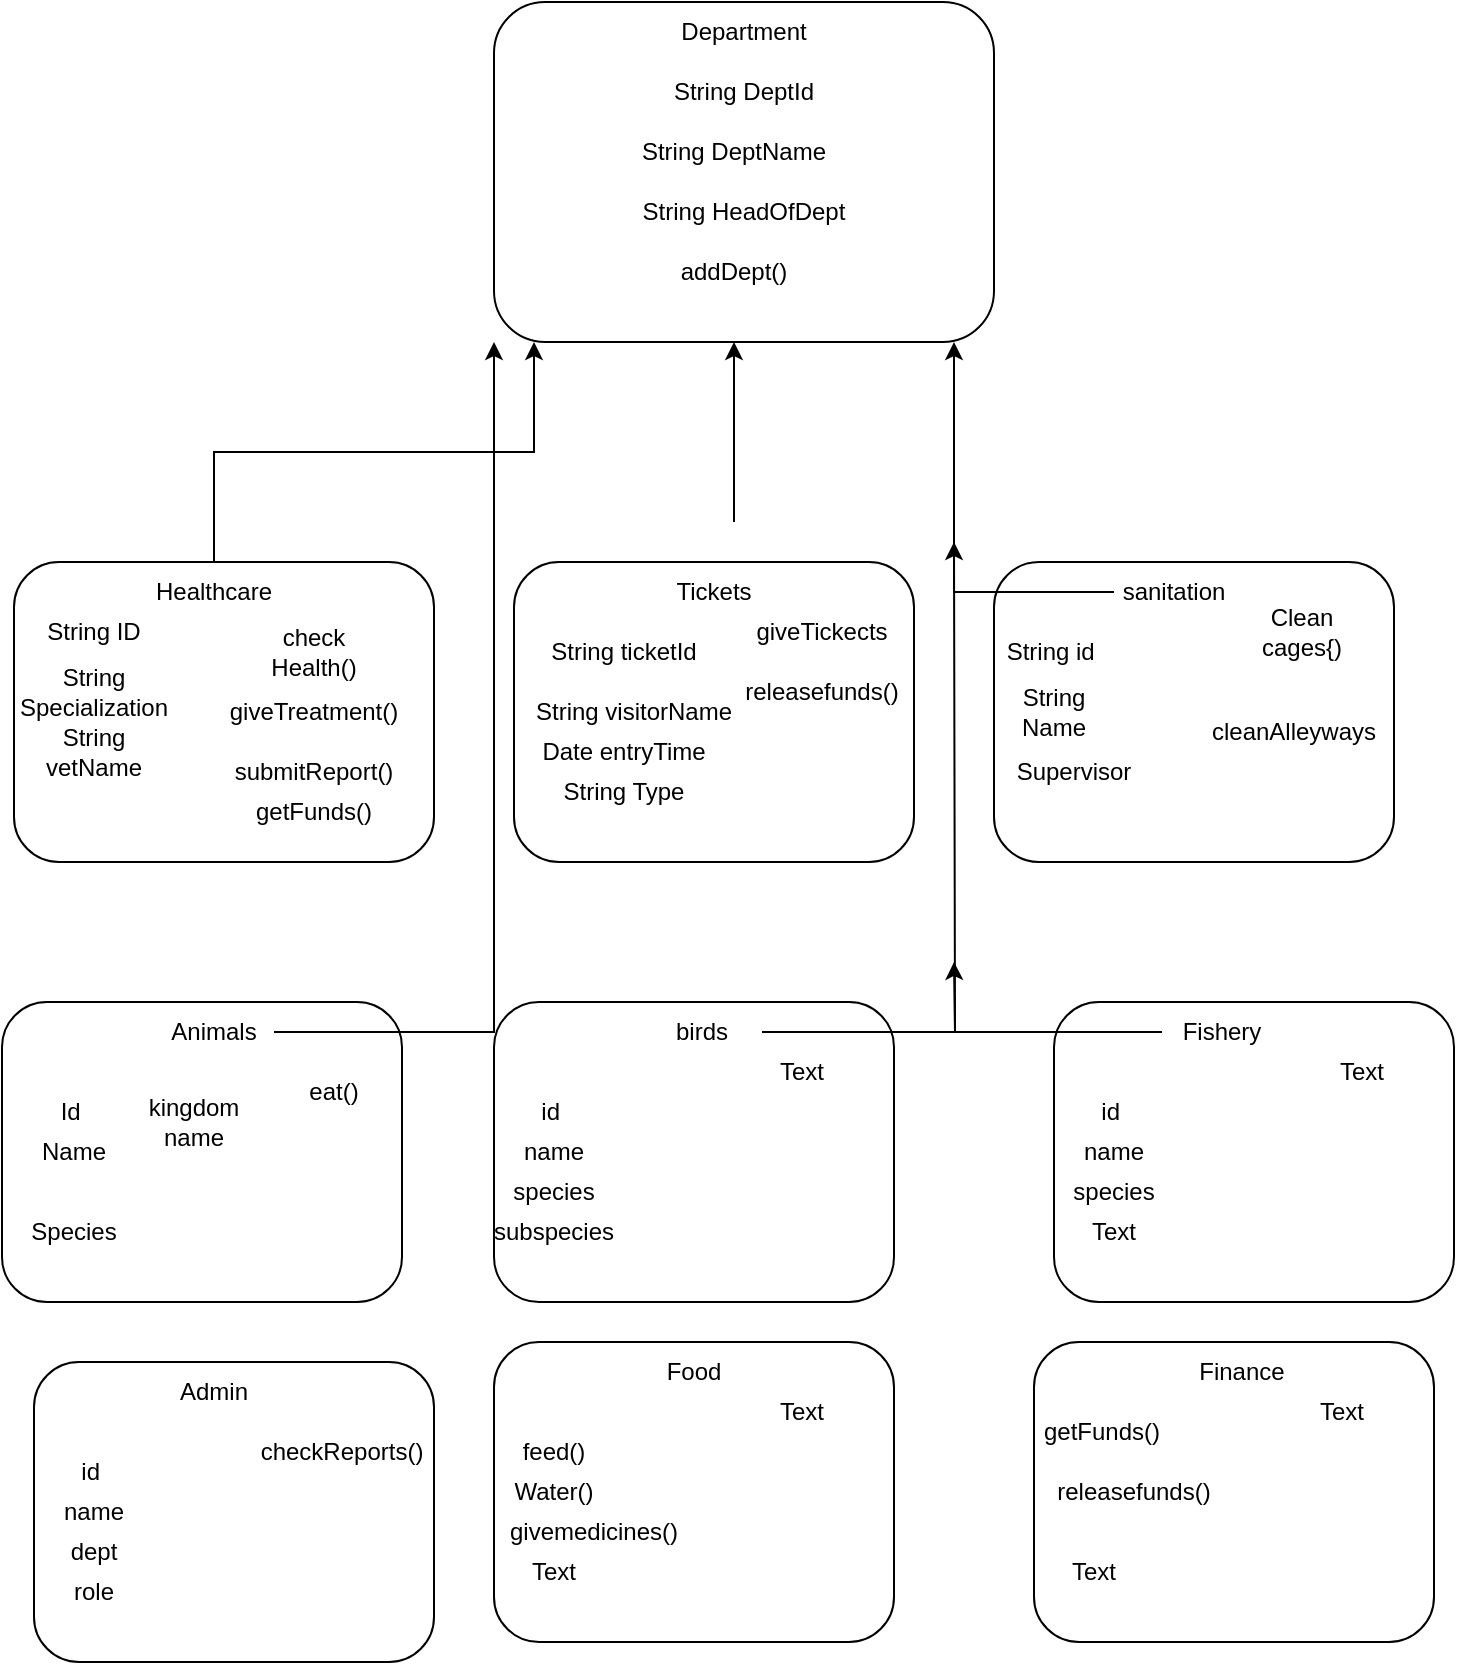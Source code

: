 <mxfile version="20.0.3" type="device"><diagram id="RsZEfWkox_Y9GUzrdjM9" name="Page-1"><mxGraphModel dx="423" dy="1641" grid="1" gridSize="10" guides="1" tooltips="1" connect="1" arrows="1" fold="1" page="1" pageScale="1" pageWidth="827" pageHeight="1169" math="0" shadow="0"><root><mxCell id="0"/><mxCell id="1" parent="0"/><mxCell id="hzsOaaDXBnfZEO8I3g8O-1" value="" style="rounded=1;whiteSpace=wrap;html=1;" vertex="1" parent="1"><mxGeometry x="280" y="-100" width="250" height="170" as="geometry"/></mxCell><mxCell id="hzsOaaDXBnfZEO8I3g8O-2" value="Department" style="text;html=1;strokeColor=none;fillColor=none;align=center;verticalAlign=middle;whiteSpace=wrap;rounded=0;" vertex="1" parent="1"><mxGeometry x="375" y="-100" width="60" height="30" as="geometry"/></mxCell><mxCell id="hzsOaaDXBnfZEO8I3g8O-4" value="" style="endArrow=classic;html=1;rounded=0;" edge="1" parent="1"><mxGeometry width="50" height="50" relative="1" as="geometry"><mxPoint x="400" y="160" as="sourcePoint"/><mxPoint x="400" y="70" as="targetPoint"/><Array as="points"><mxPoint x="400" y="70"/></Array></mxGeometry></mxCell><mxCell id="hzsOaaDXBnfZEO8I3g8O-5" value="" style="rounded=1;whiteSpace=wrap;html=1;" vertex="1" parent="1"><mxGeometry x="40" y="180" width="210" height="150" as="geometry"/></mxCell><mxCell id="hzsOaaDXBnfZEO8I3g8O-6" value="" style="rounded=1;whiteSpace=wrap;html=1;" vertex="1" parent="1"><mxGeometry x="290" y="180" width="200" height="150" as="geometry"/></mxCell><mxCell id="hzsOaaDXBnfZEO8I3g8O-16" value="String DeptId" style="text;html=1;strokeColor=none;fillColor=none;align=center;verticalAlign=middle;whiteSpace=wrap;rounded=0;" vertex="1" parent="1"><mxGeometry x="280" y="-70" width="250" height="30" as="geometry"/></mxCell><mxCell id="hzsOaaDXBnfZEO8I3g8O-17" value="String DeptName" style="text;html=1;strokeColor=none;fillColor=none;align=center;verticalAlign=middle;whiteSpace=wrap;rounded=0;" vertex="1" parent="1"><mxGeometry x="280" y="-40" width="240" height="30" as="geometry"/></mxCell><mxCell id="hzsOaaDXBnfZEO8I3g8O-18" value="String HeadOfDept" style="text;html=1;strokeColor=none;fillColor=none;align=center;verticalAlign=middle;whiteSpace=wrap;rounded=0;" vertex="1" parent="1"><mxGeometry x="280" y="-10" width="250" height="30" as="geometry"/></mxCell><mxCell id="hzsOaaDXBnfZEO8I3g8O-19" value="addDept()" style="text;html=1;strokeColor=none;fillColor=none;align=center;verticalAlign=middle;whiteSpace=wrap;rounded=0;" vertex="1" parent="1"><mxGeometry x="370" y="20" width="60" height="30" as="geometry"/></mxCell><mxCell id="hzsOaaDXBnfZEO8I3g8O-99" style="edgeStyle=orthogonalEdgeStyle;rounded=0;orthogonalLoop=1;jettySize=auto;html=1;exitX=0.5;exitY=0;exitDx=0;exitDy=0;entryX=0.08;entryY=1;entryDx=0;entryDy=0;entryPerimeter=0;" edge="1" parent="1" source="hzsOaaDXBnfZEO8I3g8O-29" target="hzsOaaDXBnfZEO8I3g8O-1"><mxGeometry relative="1" as="geometry"/></mxCell><mxCell id="hzsOaaDXBnfZEO8I3g8O-29" value="Healthcare&lt;br&gt;" style="text;html=1;strokeColor=none;fillColor=none;align=center;verticalAlign=middle;whiteSpace=wrap;rounded=0;" vertex="1" parent="1"><mxGeometry x="110" y="180" width="60" height="30" as="geometry"/></mxCell><mxCell id="hzsOaaDXBnfZEO8I3g8O-30" value="check Health()" style="text;html=1;strokeColor=none;fillColor=none;align=center;verticalAlign=middle;whiteSpace=wrap;rounded=0;" vertex="1" parent="1"><mxGeometry x="160" y="210" width="60" height="30" as="geometry"/></mxCell><mxCell id="hzsOaaDXBnfZEO8I3g8O-31" value="String vetName" style="text;html=1;strokeColor=none;fillColor=none;align=center;verticalAlign=middle;whiteSpace=wrap;rounded=0;" vertex="1" parent="1"><mxGeometry x="50" y="260" width="60" height="30" as="geometry"/></mxCell><mxCell id="hzsOaaDXBnfZEO8I3g8O-32" value="String Specialization" style="text;html=1;strokeColor=none;fillColor=none;align=center;verticalAlign=middle;whiteSpace=wrap;rounded=0;" vertex="1" parent="1"><mxGeometry x="50" y="230" width="60" height="30" as="geometry"/></mxCell><mxCell id="hzsOaaDXBnfZEO8I3g8O-33" value="giveTreatment()" style="text;html=1;strokeColor=none;fillColor=none;align=center;verticalAlign=middle;whiteSpace=wrap;rounded=0;" vertex="1" parent="1"><mxGeometry x="160" y="240" width="60" height="30" as="geometry"/></mxCell><mxCell id="hzsOaaDXBnfZEO8I3g8O-34" value="String ID" style="text;html=1;strokeColor=none;fillColor=none;align=center;verticalAlign=middle;whiteSpace=wrap;rounded=0;" vertex="1" parent="1"><mxGeometry x="50" y="200" width="60" height="30" as="geometry"/></mxCell><mxCell id="hzsOaaDXBnfZEO8I3g8O-36" value="submitReport()" style="text;html=1;strokeColor=none;fillColor=none;align=center;verticalAlign=middle;whiteSpace=wrap;rounded=0;" vertex="1" parent="1"><mxGeometry x="160" y="270" width="60" height="30" as="geometry"/></mxCell><mxCell id="hzsOaaDXBnfZEO8I3g8O-37" value="giveTickects" style="text;html=1;strokeColor=none;fillColor=none;align=center;verticalAlign=middle;whiteSpace=wrap;rounded=0;" vertex="1" parent="1"><mxGeometry x="414" y="200" width="60" height="30" as="geometry"/></mxCell><mxCell id="hzsOaaDXBnfZEO8I3g8O-38" value="String Type" style="text;html=1;strokeColor=none;fillColor=none;align=center;verticalAlign=middle;whiteSpace=wrap;rounded=0;" vertex="1" parent="1"><mxGeometry x="290" y="280" width="110" height="30" as="geometry"/></mxCell><mxCell id="hzsOaaDXBnfZEO8I3g8O-39" value="Date entryTime" style="text;html=1;strokeColor=none;fillColor=none;align=center;verticalAlign=middle;whiteSpace=wrap;rounded=0;" vertex="1" parent="1"><mxGeometry x="290" y="260" width="110" height="30" as="geometry"/></mxCell><mxCell id="hzsOaaDXBnfZEO8I3g8O-40" value="String visitorName" style="text;html=1;strokeColor=none;fillColor=none;align=center;verticalAlign=middle;whiteSpace=wrap;rounded=0;" vertex="1" parent="1"><mxGeometry x="290" y="240" width="120" height="30" as="geometry"/></mxCell><mxCell id="hzsOaaDXBnfZEO8I3g8O-41" value="String ticketId" style="text;html=1;strokeColor=none;fillColor=none;align=center;verticalAlign=middle;whiteSpace=wrap;rounded=0;" vertex="1" parent="1"><mxGeometry x="290" y="210" width="110" height="30" as="geometry"/></mxCell><mxCell id="hzsOaaDXBnfZEO8I3g8O-42" value="Tickets" style="text;html=1;strokeColor=none;fillColor=none;align=center;verticalAlign=middle;whiteSpace=wrap;rounded=0;" vertex="1" parent="1"><mxGeometry x="360" y="180" width="60" height="30" as="geometry"/></mxCell><mxCell id="hzsOaaDXBnfZEO8I3g8O-46" value="" style="rounded=1;whiteSpace=wrap;html=1;" vertex="1" parent="1"><mxGeometry x="530" y="180" width="200" height="150" as="geometry"/></mxCell><mxCell id="hzsOaaDXBnfZEO8I3g8O-47" value="Clean cages{)" style="text;html=1;strokeColor=none;fillColor=none;align=center;verticalAlign=middle;whiteSpace=wrap;rounded=0;" vertex="1" parent="1"><mxGeometry x="654" y="200" width="60" height="30" as="geometry"/></mxCell><mxCell id="hzsOaaDXBnfZEO8I3g8O-48" value="cleanAlleyways" style="text;html=1;strokeColor=none;fillColor=none;align=center;verticalAlign=middle;whiteSpace=wrap;rounded=0;" vertex="1" parent="1"><mxGeometry x="650" y="250" width="60" height="30" as="geometry"/></mxCell><mxCell id="hzsOaaDXBnfZEO8I3g8O-49" value="Supervisor" style="text;html=1;strokeColor=none;fillColor=none;align=center;verticalAlign=middle;whiteSpace=wrap;rounded=0;" vertex="1" parent="1"><mxGeometry x="540" y="270" width="60" height="30" as="geometry"/></mxCell><mxCell id="hzsOaaDXBnfZEO8I3g8O-50" value="String Name" style="text;html=1;strokeColor=none;fillColor=none;align=center;verticalAlign=middle;whiteSpace=wrap;rounded=0;" vertex="1" parent="1"><mxGeometry x="530" y="240" width="60" height="30" as="geometry"/></mxCell><mxCell id="hzsOaaDXBnfZEO8I3g8O-51" value="String id&amp;nbsp;" style="text;html=1;strokeColor=none;fillColor=none;align=center;verticalAlign=middle;whiteSpace=wrap;rounded=0;" vertex="1" parent="1"><mxGeometry x="530" y="210" width="60" height="30" as="geometry"/></mxCell><mxCell id="hzsOaaDXBnfZEO8I3g8O-100" style="edgeStyle=orthogonalEdgeStyle;rounded=0;orthogonalLoop=1;jettySize=auto;html=1;entryX=0.92;entryY=1;entryDx=0;entryDy=0;entryPerimeter=0;" edge="1" parent="1" source="hzsOaaDXBnfZEO8I3g8O-52" target="hzsOaaDXBnfZEO8I3g8O-1"><mxGeometry relative="1" as="geometry"/></mxCell><mxCell id="hzsOaaDXBnfZEO8I3g8O-52" value="sanitation" style="text;html=1;strokeColor=none;fillColor=none;align=center;verticalAlign=middle;whiteSpace=wrap;rounded=0;" vertex="1" parent="1"><mxGeometry x="590" y="180" width="60" height="30" as="geometry"/></mxCell><mxCell id="hzsOaaDXBnfZEO8I3g8O-53" value="" style="rounded=1;whiteSpace=wrap;html=1;" vertex="1" parent="1"><mxGeometry x="34" y="400" width="200" height="150" as="geometry"/></mxCell><mxCell id="hzsOaaDXBnfZEO8I3g8O-54" value="eat()" style="text;html=1;strokeColor=none;fillColor=none;align=center;verticalAlign=middle;whiteSpace=wrap;rounded=0;" vertex="1" parent="1"><mxGeometry x="170" y="430" width="60" height="30" as="geometry"/></mxCell><mxCell id="hzsOaaDXBnfZEO8I3g8O-55" value="Species" style="text;html=1;strokeColor=none;fillColor=none;align=center;verticalAlign=middle;whiteSpace=wrap;rounded=0;" vertex="1" parent="1"><mxGeometry x="40" y="500" width="60" height="30" as="geometry"/></mxCell><mxCell id="hzsOaaDXBnfZEO8I3g8O-56" value="kingdom name" style="text;html=1;strokeColor=none;fillColor=none;align=center;verticalAlign=middle;whiteSpace=wrap;rounded=0;" vertex="1" parent="1"><mxGeometry x="100" y="445" width="60" height="30" as="geometry"/></mxCell><mxCell id="hzsOaaDXBnfZEO8I3g8O-57" value="Name" style="text;html=1;strokeColor=none;fillColor=none;align=center;verticalAlign=middle;whiteSpace=wrap;rounded=0;" vertex="1" parent="1"><mxGeometry x="40" y="460" width="60" height="30" as="geometry"/></mxCell><mxCell id="hzsOaaDXBnfZEO8I3g8O-58" value="Id&amp;nbsp;" style="text;html=1;strokeColor=none;fillColor=none;align=center;verticalAlign=middle;whiteSpace=wrap;rounded=0;" vertex="1" parent="1"><mxGeometry x="40" y="440" width="60" height="30" as="geometry"/></mxCell><mxCell id="hzsOaaDXBnfZEO8I3g8O-101" style="edgeStyle=orthogonalEdgeStyle;rounded=0;orthogonalLoop=1;jettySize=auto;html=1;entryX=0;entryY=1;entryDx=0;entryDy=0;" edge="1" parent="1" source="hzsOaaDXBnfZEO8I3g8O-59" target="hzsOaaDXBnfZEO8I3g8O-1"><mxGeometry relative="1" as="geometry"/></mxCell><mxCell id="hzsOaaDXBnfZEO8I3g8O-59" value="Animals" style="text;html=1;strokeColor=none;fillColor=none;align=center;verticalAlign=middle;whiteSpace=wrap;rounded=0;" vertex="1" parent="1"><mxGeometry x="110" y="400" width="60" height="30" as="geometry"/></mxCell><mxCell id="hzsOaaDXBnfZEO8I3g8O-60" value="" style="rounded=1;whiteSpace=wrap;html=1;" vertex="1" parent="1"><mxGeometry x="280" y="400" width="200" height="150" as="geometry"/></mxCell><mxCell id="hzsOaaDXBnfZEO8I3g8O-61" value="Text" style="text;html=1;strokeColor=none;fillColor=none;align=center;verticalAlign=middle;whiteSpace=wrap;rounded=0;" vertex="1" parent="1"><mxGeometry x="404" y="420" width="60" height="30" as="geometry"/></mxCell><mxCell id="hzsOaaDXBnfZEO8I3g8O-62" value="subspecies" style="text;html=1;strokeColor=none;fillColor=none;align=center;verticalAlign=middle;whiteSpace=wrap;rounded=0;" vertex="1" parent="1"><mxGeometry x="280" y="500" width="60" height="30" as="geometry"/></mxCell><mxCell id="hzsOaaDXBnfZEO8I3g8O-63" value="species" style="text;html=1;strokeColor=none;fillColor=none;align=center;verticalAlign=middle;whiteSpace=wrap;rounded=0;" vertex="1" parent="1"><mxGeometry x="280" y="480" width="60" height="30" as="geometry"/></mxCell><mxCell id="hzsOaaDXBnfZEO8I3g8O-64" value="name" style="text;html=1;strokeColor=none;fillColor=none;align=center;verticalAlign=middle;whiteSpace=wrap;rounded=0;" vertex="1" parent="1"><mxGeometry x="280" y="460" width="60" height="30" as="geometry"/></mxCell><mxCell id="hzsOaaDXBnfZEO8I3g8O-65" value="id&amp;nbsp;" style="text;html=1;strokeColor=none;fillColor=none;align=center;verticalAlign=middle;whiteSpace=wrap;rounded=0;" vertex="1" parent="1"><mxGeometry x="280" y="440" width="60" height="30" as="geometry"/></mxCell><mxCell id="hzsOaaDXBnfZEO8I3g8O-102" style="edgeStyle=orthogonalEdgeStyle;rounded=0;orthogonalLoop=1;jettySize=auto;html=1;" edge="1" parent="1" source="hzsOaaDXBnfZEO8I3g8O-66"><mxGeometry relative="1" as="geometry"><mxPoint x="510" y="170" as="targetPoint"/></mxGeometry></mxCell><mxCell id="hzsOaaDXBnfZEO8I3g8O-66" value="birds" style="text;html=1;strokeColor=none;fillColor=none;align=center;verticalAlign=middle;whiteSpace=wrap;rounded=0;" vertex="1" parent="1"><mxGeometry x="354" y="400" width="60" height="30" as="geometry"/></mxCell><mxCell id="hzsOaaDXBnfZEO8I3g8O-67" value="" style="rounded=1;whiteSpace=wrap;html=1;" vertex="1" parent="1"><mxGeometry x="560" y="400" width="200" height="150" as="geometry"/></mxCell><mxCell id="hzsOaaDXBnfZEO8I3g8O-68" value="Text" style="text;html=1;strokeColor=none;fillColor=none;align=center;verticalAlign=middle;whiteSpace=wrap;rounded=0;" vertex="1" parent="1"><mxGeometry x="684" y="420" width="60" height="30" as="geometry"/></mxCell><mxCell id="hzsOaaDXBnfZEO8I3g8O-69" value="Text" style="text;html=1;strokeColor=none;fillColor=none;align=center;verticalAlign=middle;whiteSpace=wrap;rounded=0;" vertex="1" parent="1"><mxGeometry x="560" y="500" width="60" height="30" as="geometry"/></mxCell><mxCell id="hzsOaaDXBnfZEO8I3g8O-70" value="species" style="text;html=1;strokeColor=none;fillColor=none;align=center;verticalAlign=middle;whiteSpace=wrap;rounded=0;" vertex="1" parent="1"><mxGeometry x="560" y="480" width="60" height="30" as="geometry"/></mxCell><mxCell id="hzsOaaDXBnfZEO8I3g8O-71" value="name" style="text;html=1;strokeColor=none;fillColor=none;align=center;verticalAlign=middle;whiteSpace=wrap;rounded=0;" vertex="1" parent="1"><mxGeometry x="560" y="460" width="60" height="30" as="geometry"/></mxCell><mxCell id="hzsOaaDXBnfZEO8I3g8O-72" value="id&amp;nbsp;" style="text;html=1;strokeColor=none;fillColor=none;align=center;verticalAlign=middle;whiteSpace=wrap;rounded=0;" vertex="1" parent="1"><mxGeometry x="560" y="440" width="60" height="30" as="geometry"/></mxCell><mxCell id="hzsOaaDXBnfZEO8I3g8O-103" style="edgeStyle=orthogonalEdgeStyle;rounded=0;orthogonalLoop=1;jettySize=auto;html=1;" edge="1" parent="1" source="hzsOaaDXBnfZEO8I3g8O-73"><mxGeometry relative="1" as="geometry"><mxPoint x="510" y="380" as="targetPoint"/></mxGeometry></mxCell><mxCell id="hzsOaaDXBnfZEO8I3g8O-73" value="Fishery" style="text;html=1;strokeColor=none;fillColor=none;align=center;verticalAlign=middle;whiteSpace=wrap;rounded=0;" vertex="1" parent="1"><mxGeometry x="614" y="400" width="60" height="30" as="geometry"/></mxCell><mxCell id="hzsOaaDXBnfZEO8I3g8O-74" value="" style="rounded=1;whiteSpace=wrap;html=1;" vertex="1" parent="1"><mxGeometry x="50" y="580" width="200" height="150" as="geometry"/></mxCell><mxCell id="hzsOaaDXBnfZEO8I3g8O-75" value="checkReports()" style="text;html=1;strokeColor=none;fillColor=none;align=center;verticalAlign=middle;whiteSpace=wrap;rounded=0;" vertex="1" parent="1"><mxGeometry x="174" y="610" width="60" height="30" as="geometry"/></mxCell><mxCell id="hzsOaaDXBnfZEO8I3g8O-76" value="role" style="text;html=1;strokeColor=none;fillColor=none;align=center;verticalAlign=middle;whiteSpace=wrap;rounded=0;" vertex="1" parent="1"><mxGeometry x="50" y="680" width="60" height="30" as="geometry"/></mxCell><mxCell id="hzsOaaDXBnfZEO8I3g8O-77" value="dept" style="text;html=1;strokeColor=none;fillColor=none;align=center;verticalAlign=middle;whiteSpace=wrap;rounded=0;" vertex="1" parent="1"><mxGeometry x="50" y="660" width="60" height="30" as="geometry"/></mxCell><mxCell id="hzsOaaDXBnfZEO8I3g8O-78" value="name" style="text;html=1;strokeColor=none;fillColor=none;align=center;verticalAlign=middle;whiteSpace=wrap;rounded=0;" vertex="1" parent="1"><mxGeometry x="50" y="640" width="60" height="30" as="geometry"/></mxCell><mxCell id="hzsOaaDXBnfZEO8I3g8O-79" value="id&amp;nbsp;" style="text;html=1;strokeColor=none;fillColor=none;align=center;verticalAlign=middle;whiteSpace=wrap;rounded=0;" vertex="1" parent="1"><mxGeometry x="50" y="620" width="60" height="30" as="geometry"/></mxCell><mxCell id="hzsOaaDXBnfZEO8I3g8O-80" value="Admin" style="text;html=1;strokeColor=none;fillColor=none;align=center;verticalAlign=middle;whiteSpace=wrap;rounded=0;" vertex="1" parent="1"><mxGeometry x="110" y="580" width="60" height="30" as="geometry"/></mxCell><mxCell id="hzsOaaDXBnfZEO8I3g8O-81" value="" style="rounded=1;whiteSpace=wrap;html=1;" vertex="1" parent="1"><mxGeometry x="280" y="570" width="200" height="150" as="geometry"/></mxCell><mxCell id="hzsOaaDXBnfZEO8I3g8O-82" value="Text" style="text;html=1;strokeColor=none;fillColor=none;align=center;verticalAlign=middle;whiteSpace=wrap;rounded=0;" vertex="1" parent="1"><mxGeometry x="404" y="590" width="60" height="30" as="geometry"/></mxCell><mxCell id="hzsOaaDXBnfZEO8I3g8O-83" value="Text" style="text;html=1;strokeColor=none;fillColor=none;align=center;verticalAlign=middle;whiteSpace=wrap;rounded=0;" vertex="1" parent="1"><mxGeometry x="280" y="670" width="60" height="30" as="geometry"/></mxCell><mxCell id="hzsOaaDXBnfZEO8I3g8O-84" value="givemedicines()" style="text;html=1;strokeColor=none;fillColor=none;align=center;verticalAlign=middle;whiteSpace=wrap;rounded=0;" vertex="1" parent="1"><mxGeometry x="300" y="650" width="60" height="30" as="geometry"/></mxCell><mxCell id="hzsOaaDXBnfZEO8I3g8O-85" value="Water()" style="text;html=1;strokeColor=none;fillColor=none;align=center;verticalAlign=middle;whiteSpace=wrap;rounded=0;" vertex="1" parent="1"><mxGeometry x="280" y="630" width="60" height="30" as="geometry"/></mxCell><mxCell id="hzsOaaDXBnfZEO8I3g8O-86" value="feed()" style="text;html=1;strokeColor=none;fillColor=none;align=center;verticalAlign=middle;whiteSpace=wrap;rounded=0;" vertex="1" parent="1"><mxGeometry x="280" y="610" width="60" height="30" as="geometry"/></mxCell><mxCell id="hzsOaaDXBnfZEO8I3g8O-87" value="Food" style="text;html=1;strokeColor=none;fillColor=none;align=center;verticalAlign=middle;whiteSpace=wrap;rounded=0;" vertex="1" parent="1"><mxGeometry x="350" y="570" width="60" height="30" as="geometry"/></mxCell><mxCell id="hzsOaaDXBnfZEO8I3g8O-88" value="" style="rounded=1;whiteSpace=wrap;html=1;" vertex="1" parent="1"><mxGeometry x="550" y="570" width="200" height="150" as="geometry"/></mxCell><mxCell id="hzsOaaDXBnfZEO8I3g8O-89" value="Text" style="text;html=1;strokeColor=none;fillColor=none;align=center;verticalAlign=middle;whiteSpace=wrap;rounded=0;" vertex="1" parent="1"><mxGeometry x="674" y="590" width="60" height="30" as="geometry"/></mxCell><mxCell id="hzsOaaDXBnfZEO8I3g8O-90" value="Text" style="text;html=1;strokeColor=none;fillColor=none;align=center;verticalAlign=middle;whiteSpace=wrap;rounded=0;" vertex="1" parent="1"><mxGeometry x="550" y="670" width="60" height="30" as="geometry"/></mxCell><mxCell id="hzsOaaDXBnfZEO8I3g8O-92" value="releasefunds()" style="text;html=1;strokeColor=none;fillColor=none;align=center;verticalAlign=middle;whiteSpace=wrap;rounded=0;" vertex="1" parent="1"><mxGeometry x="570" y="630" width="60" height="30" as="geometry"/></mxCell><mxCell id="hzsOaaDXBnfZEO8I3g8O-93" value="getFunds()" style="text;html=1;strokeColor=none;fillColor=none;align=center;verticalAlign=middle;whiteSpace=wrap;rounded=0;" vertex="1" parent="1"><mxGeometry x="554" y="600" width="60" height="30" as="geometry"/></mxCell><mxCell id="hzsOaaDXBnfZEO8I3g8O-94" value="Finance" style="text;html=1;strokeColor=none;fillColor=none;align=center;verticalAlign=middle;whiteSpace=wrap;rounded=0;" vertex="1" parent="1"><mxGeometry x="624" y="570" width="60" height="30" as="geometry"/></mxCell><mxCell id="hzsOaaDXBnfZEO8I3g8O-95" value="getFunds()" style="text;html=1;strokeColor=none;fillColor=none;align=center;verticalAlign=middle;whiteSpace=wrap;rounded=0;" vertex="1" parent="1"><mxGeometry x="160" y="290" width="60" height="30" as="geometry"/></mxCell><mxCell id="hzsOaaDXBnfZEO8I3g8O-96" value="releasefunds()" style="text;html=1;strokeColor=none;fillColor=none;align=center;verticalAlign=middle;whiteSpace=wrap;rounded=0;" vertex="1" parent="1"><mxGeometry x="414" y="230" width="60" height="30" as="geometry"/></mxCell></root></mxGraphModel></diagram></mxfile>